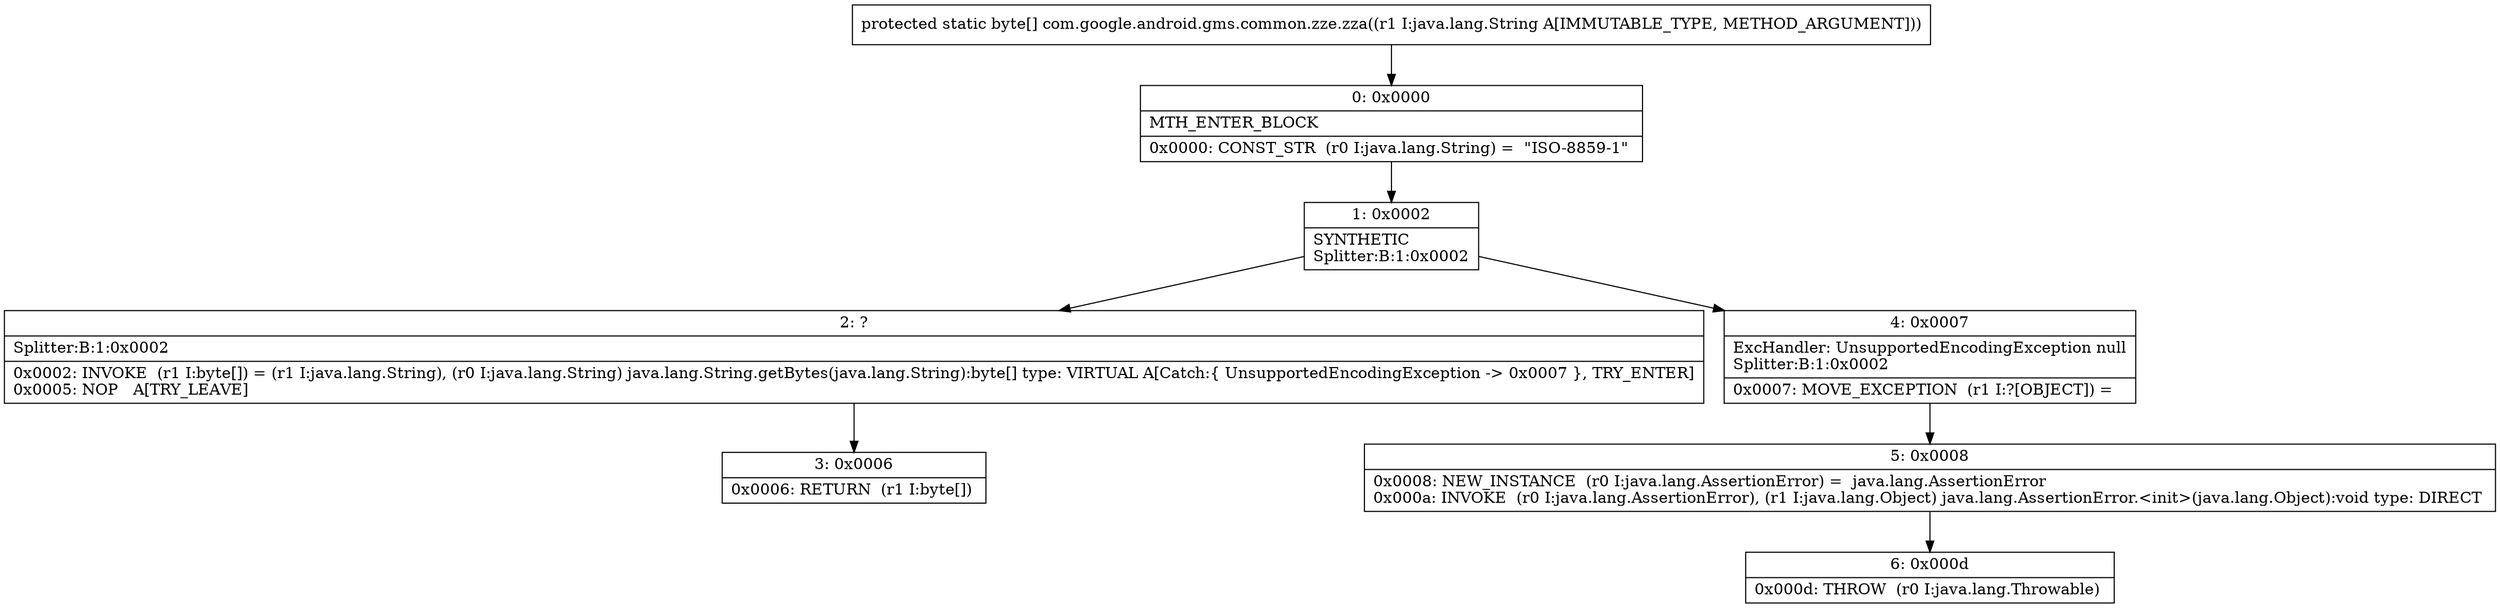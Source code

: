 digraph "CFG forcom.google.android.gms.common.zze.zza(Ljava\/lang\/String;)[B" {
Node_0 [shape=record,label="{0\:\ 0x0000|MTH_ENTER_BLOCK\l|0x0000: CONST_STR  (r0 I:java.lang.String) =  \"ISO\-8859\-1\" \l}"];
Node_1 [shape=record,label="{1\:\ 0x0002|SYNTHETIC\lSplitter:B:1:0x0002\l}"];
Node_2 [shape=record,label="{2\:\ ?|Splitter:B:1:0x0002\l|0x0002: INVOKE  (r1 I:byte[]) = (r1 I:java.lang.String), (r0 I:java.lang.String) java.lang.String.getBytes(java.lang.String):byte[] type: VIRTUAL A[Catch:\{ UnsupportedEncodingException \-\> 0x0007 \}, TRY_ENTER]\l0x0005: NOP   A[TRY_LEAVE]\l}"];
Node_3 [shape=record,label="{3\:\ 0x0006|0x0006: RETURN  (r1 I:byte[]) \l}"];
Node_4 [shape=record,label="{4\:\ 0x0007|ExcHandler: UnsupportedEncodingException null\lSplitter:B:1:0x0002\l|0x0007: MOVE_EXCEPTION  (r1 I:?[OBJECT]) =  \l}"];
Node_5 [shape=record,label="{5\:\ 0x0008|0x0008: NEW_INSTANCE  (r0 I:java.lang.AssertionError) =  java.lang.AssertionError \l0x000a: INVOKE  (r0 I:java.lang.AssertionError), (r1 I:java.lang.Object) java.lang.AssertionError.\<init\>(java.lang.Object):void type: DIRECT \l}"];
Node_6 [shape=record,label="{6\:\ 0x000d|0x000d: THROW  (r0 I:java.lang.Throwable) \l}"];
MethodNode[shape=record,label="{protected static byte[] com.google.android.gms.common.zze.zza((r1 I:java.lang.String A[IMMUTABLE_TYPE, METHOD_ARGUMENT])) }"];
MethodNode -> Node_0;
Node_0 -> Node_1;
Node_1 -> Node_2;
Node_1 -> Node_4;
Node_2 -> Node_3;
Node_4 -> Node_5;
Node_5 -> Node_6;
}

